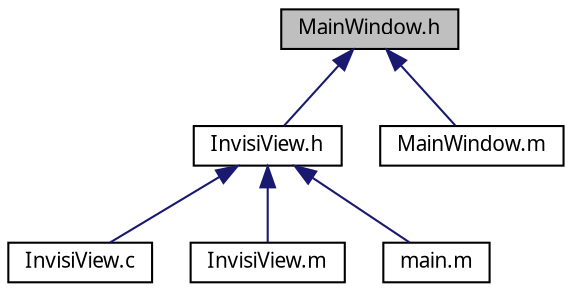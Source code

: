 digraph G
{
  edge [fontname="FreeSans.ttf",fontsize="10",labelfontname="FreeSans.ttf",labelfontsize="10"];
  node [fontname="FreeSans.ttf",fontsize="10",shape=record];
  Node1 [label="MainWindow.h",height=0.2,width=0.4,color="black", fillcolor="grey75", style="filled" fontcolor="black"];
  Node1 -> Node2 [dir=back,color="midnightblue",fontsize="10",style="solid",fontname="FreeSans.ttf"];
  Node2 [label="InvisiView.h",height=0.2,width=0.4,color="black", fillcolor="white", style="filled",URL="$_invisi_view_8h.html"];
  Node2 -> Node3 [dir=back,color="midnightblue",fontsize="10",style="solid",fontname="FreeSans.ttf"];
  Node3 [label="InvisiView.c",height=0.2,width=0.4,color="black", fillcolor="white", style="filled",URL="$_invisi_view_8c.html"];
  Node2 -> Node4 [dir=back,color="midnightblue",fontsize="10",style="solid",fontname="FreeSans.ttf"];
  Node4 [label="InvisiView.m",height=0.2,width=0.4,color="black", fillcolor="white", style="filled",URL="$_invisi_view_8m.html"];
  Node2 -> Node5 [dir=back,color="midnightblue",fontsize="10",style="solid",fontname="FreeSans.ttf"];
  Node5 [label="main.m",height=0.2,width=0.4,color="black", fillcolor="white", style="filled",URL="$main_8m.html"];
  Node1 -> Node6 [dir=back,color="midnightblue",fontsize="10",style="solid",fontname="FreeSans.ttf"];
  Node6 [label="MainWindow.m",height=0.2,width=0.4,color="black", fillcolor="white", style="filled",URL="$_main_window_8m.html"];
}
